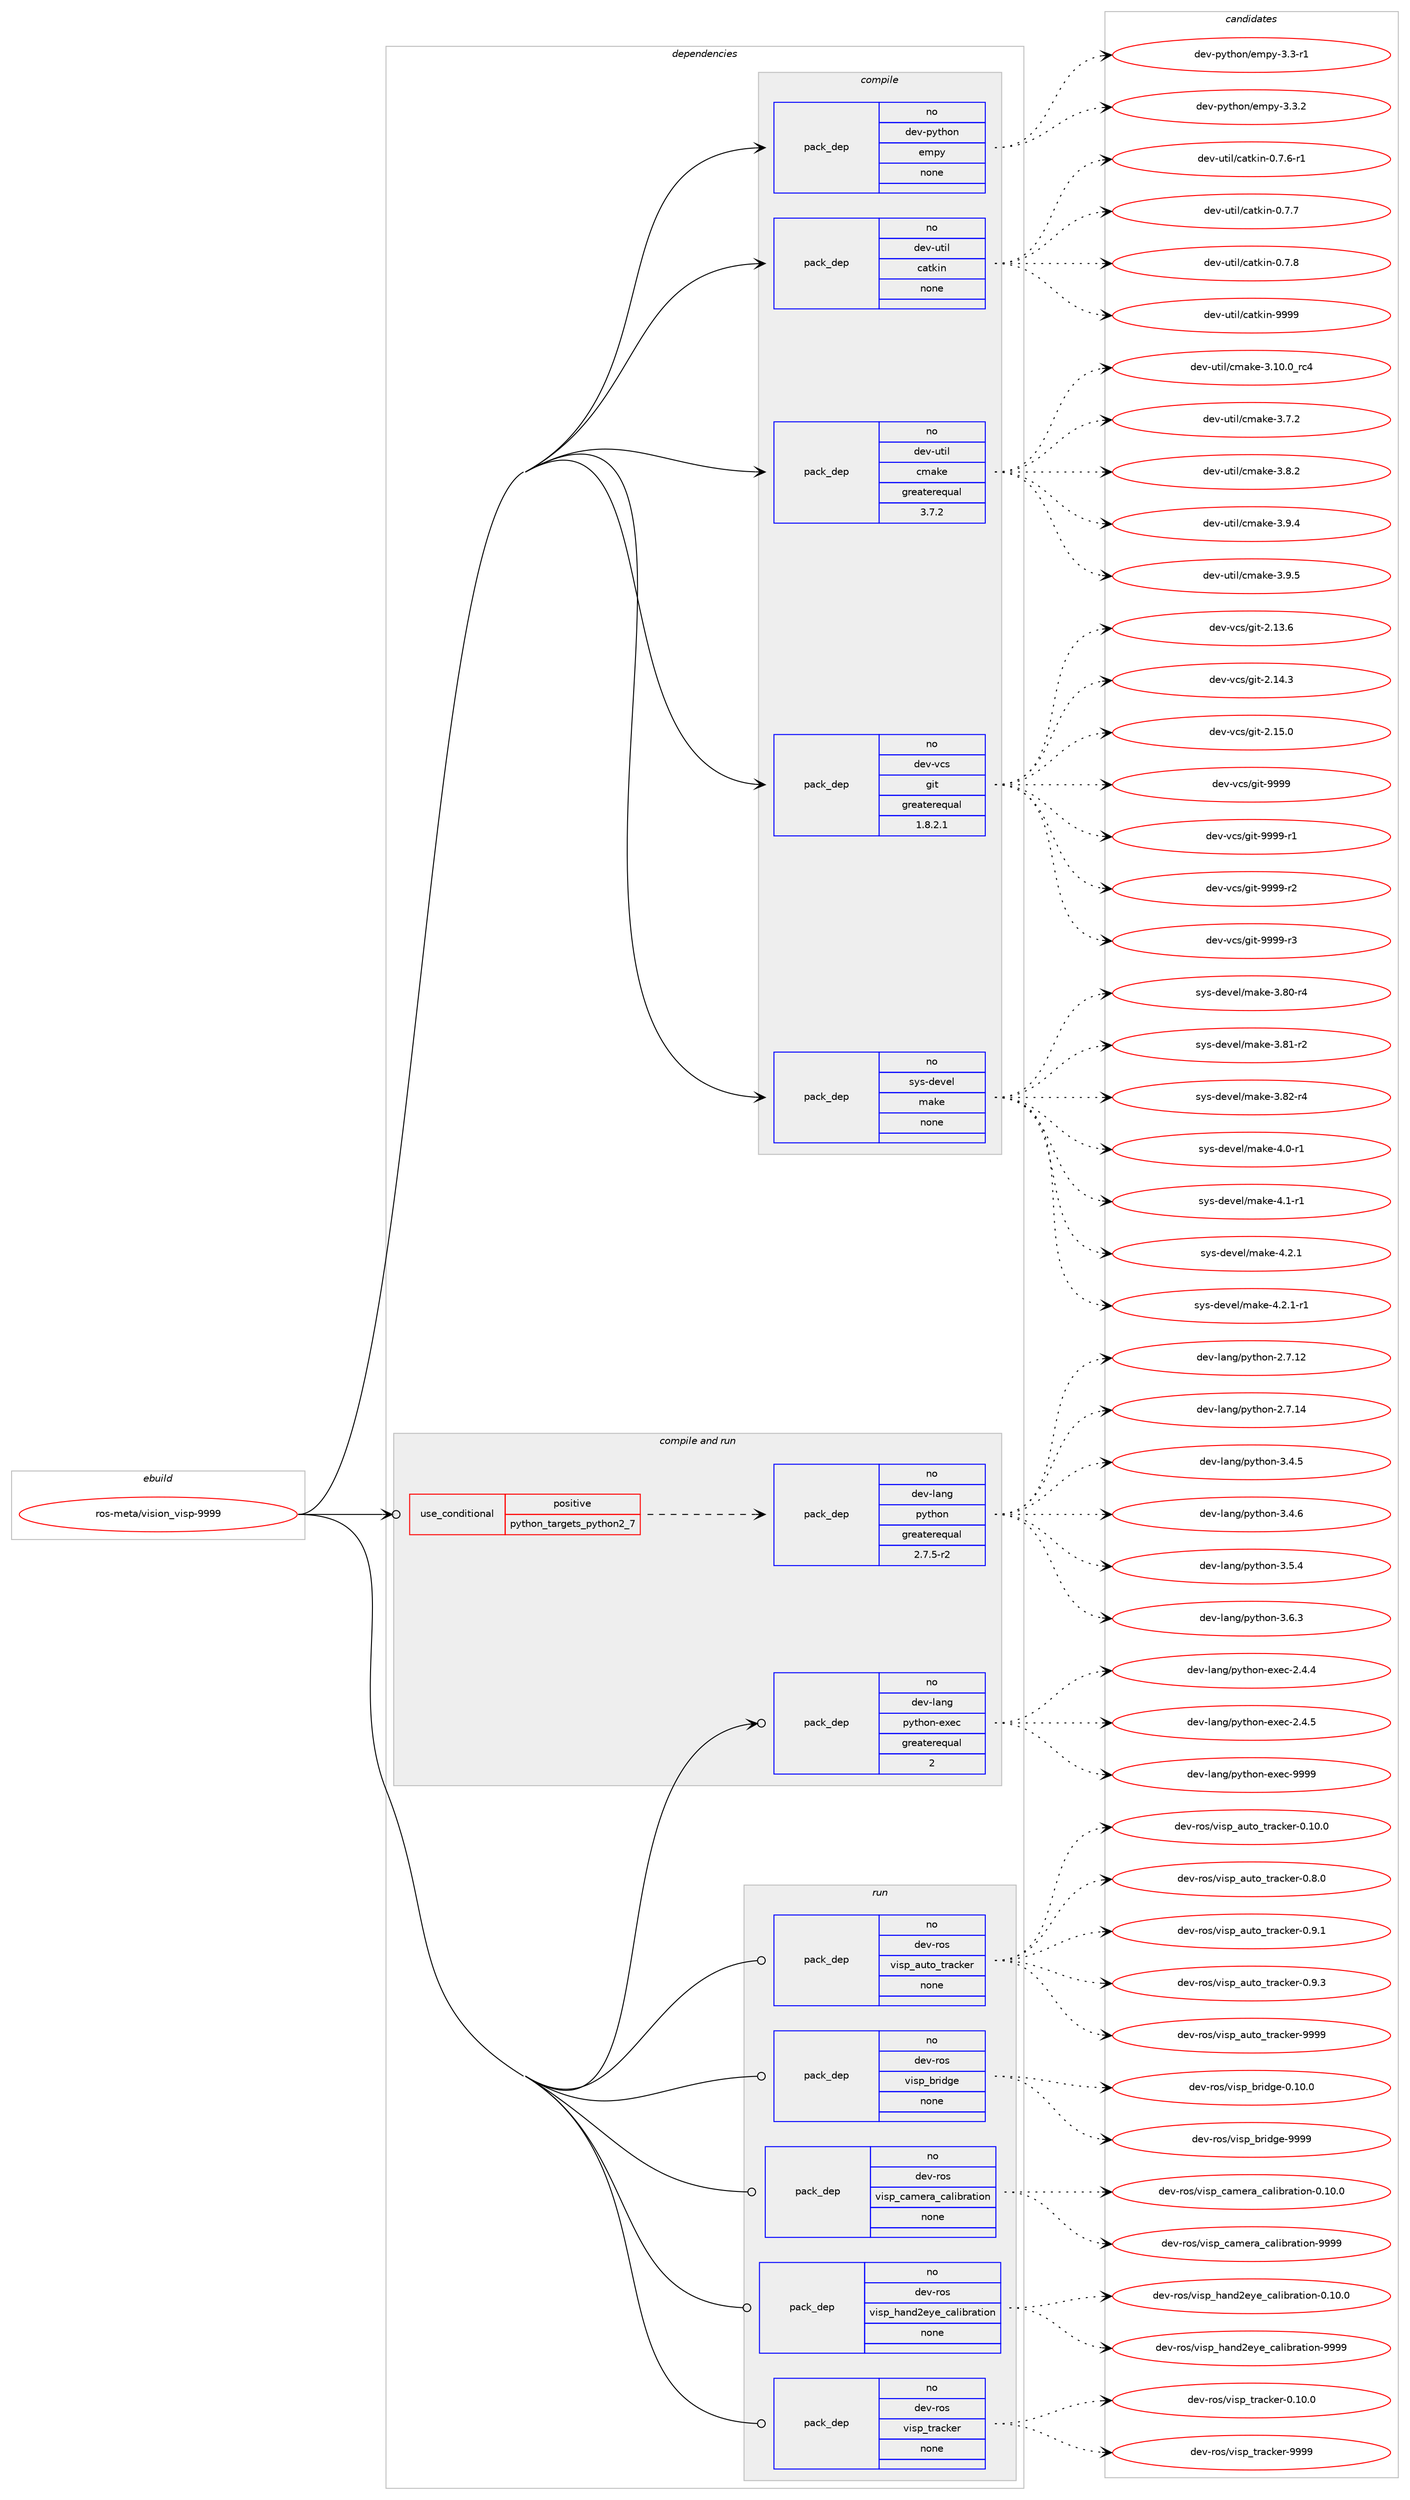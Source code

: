 digraph prolog {

# *************
# Graph options
# *************

newrank=true;
concentrate=true;
compound=true;
graph [rankdir=LR,fontname=Helvetica,fontsize=10,ranksep=1.5];#, ranksep=2.5, nodesep=0.2];
edge  [arrowhead=vee];
node  [fontname=Helvetica,fontsize=10];

# **********
# The ebuild
# **********

subgraph cluster_leftcol {
color=gray;
rank=same;
label=<<i>ebuild</i>>;
id [label="ros-meta/vision_visp-9999", color=red, width=4, href="../ros-meta/vision_visp-9999.svg"];
}

# ****************
# The dependencies
# ****************

subgraph cluster_midcol {
color=gray;
label=<<i>dependencies</i>>;
subgraph cluster_compile {
fillcolor="#eeeeee";
style=filled;
label=<<i>compile</i>>;
subgraph pack326571 {
dependency443324 [label=<<TABLE BORDER="0" CELLBORDER="1" CELLSPACING="0" CELLPADDING="4" WIDTH="220"><TR><TD ROWSPAN="6" CELLPADDING="30">pack_dep</TD></TR><TR><TD WIDTH="110">no</TD></TR><TR><TD>dev-python</TD></TR><TR><TD>empy</TD></TR><TR><TD>none</TD></TR><TR><TD></TD></TR></TABLE>>, shape=none, color=blue];
}
id:e -> dependency443324:w [weight=20,style="solid",arrowhead="vee"];
subgraph pack326572 {
dependency443325 [label=<<TABLE BORDER="0" CELLBORDER="1" CELLSPACING="0" CELLPADDING="4" WIDTH="220"><TR><TD ROWSPAN="6" CELLPADDING="30">pack_dep</TD></TR><TR><TD WIDTH="110">no</TD></TR><TR><TD>dev-util</TD></TR><TR><TD>catkin</TD></TR><TR><TD>none</TD></TR><TR><TD></TD></TR></TABLE>>, shape=none, color=blue];
}
id:e -> dependency443325:w [weight=20,style="solid",arrowhead="vee"];
subgraph pack326573 {
dependency443326 [label=<<TABLE BORDER="0" CELLBORDER="1" CELLSPACING="0" CELLPADDING="4" WIDTH="220"><TR><TD ROWSPAN="6" CELLPADDING="30">pack_dep</TD></TR><TR><TD WIDTH="110">no</TD></TR><TR><TD>dev-util</TD></TR><TR><TD>cmake</TD></TR><TR><TD>greaterequal</TD></TR><TR><TD>3.7.2</TD></TR></TABLE>>, shape=none, color=blue];
}
id:e -> dependency443326:w [weight=20,style="solid",arrowhead="vee"];
subgraph pack326574 {
dependency443327 [label=<<TABLE BORDER="0" CELLBORDER="1" CELLSPACING="0" CELLPADDING="4" WIDTH="220"><TR><TD ROWSPAN="6" CELLPADDING="30">pack_dep</TD></TR><TR><TD WIDTH="110">no</TD></TR><TR><TD>dev-vcs</TD></TR><TR><TD>git</TD></TR><TR><TD>greaterequal</TD></TR><TR><TD>1.8.2.1</TD></TR></TABLE>>, shape=none, color=blue];
}
id:e -> dependency443327:w [weight=20,style="solid",arrowhead="vee"];
subgraph pack326575 {
dependency443328 [label=<<TABLE BORDER="0" CELLBORDER="1" CELLSPACING="0" CELLPADDING="4" WIDTH="220"><TR><TD ROWSPAN="6" CELLPADDING="30">pack_dep</TD></TR><TR><TD WIDTH="110">no</TD></TR><TR><TD>sys-devel</TD></TR><TR><TD>make</TD></TR><TR><TD>none</TD></TR><TR><TD></TD></TR></TABLE>>, shape=none, color=blue];
}
id:e -> dependency443328:w [weight=20,style="solid",arrowhead="vee"];
}
subgraph cluster_compileandrun {
fillcolor="#eeeeee";
style=filled;
label=<<i>compile and run</i>>;
subgraph cond109104 {
dependency443329 [label=<<TABLE BORDER="0" CELLBORDER="1" CELLSPACING="0" CELLPADDING="4"><TR><TD ROWSPAN="3" CELLPADDING="10">use_conditional</TD></TR><TR><TD>positive</TD></TR><TR><TD>python_targets_python2_7</TD></TR></TABLE>>, shape=none, color=red];
subgraph pack326576 {
dependency443330 [label=<<TABLE BORDER="0" CELLBORDER="1" CELLSPACING="0" CELLPADDING="4" WIDTH="220"><TR><TD ROWSPAN="6" CELLPADDING="30">pack_dep</TD></TR><TR><TD WIDTH="110">no</TD></TR><TR><TD>dev-lang</TD></TR><TR><TD>python</TD></TR><TR><TD>greaterequal</TD></TR><TR><TD>2.7.5-r2</TD></TR></TABLE>>, shape=none, color=blue];
}
dependency443329:e -> dependency443330:w [weight=20,style="dashed",arrowhead="vee"];
}
id:e -> dependency443329:w [weight=20,style="solid",arrowhead="odotvee"];
subgraph pack326577 {
dependency443331 [label=<<TABLE BORDER="0" CELLBORDER="1" CELLSPACING="0" CELLPADDING="4" WIDTH="220"><TR><TD ROWSPAN="6" CELLPADDING="30">pack_dep</TD></TR><TR><TD WIDTH="110">no</TD></TR><TR><TD>dev-lang</TD></TR><TR><TD>python-exec</TD></TR><TR><TD>greaterequal</TD></TR><TR><TD>2</TD></TR></TABLE>>, shape=none, color=blue];
}
id:e -> dependency443331:w [weight=20,style="solid",arrowhead="odotvee"];
}
subgraph cluster_run {
fillcolor="#eeeeee";
style=filled;
label=<<i>run</i>>;
subgraph pack326578 {
dependency443332 [label=<<TABLE BORDER="0" CELLBORDER="1" CELLSPACING="0" CELLPADDING="4" WIDTH="220"><TR><TD ROWSPAN="6" CELLPADDING="30">pack_dep</TD></TR><TR><TD WIDTH="110">no</TD></TR><TR><TD>dev-ros</TD></TR><TR><TD>visp_auto_tracker</TD></TR><TR><TD>none</TD></TR><TR><TD></TD></TR></TABLE>>, shape=none, color=blue];
}
id:e -> dependency443332:w [weight=20,style="solid",arrowhead="odot"];
subgraph pack326579 {
dependency443333 [label=<<TABLE BORDER="0" CELLBORDER="1" CELLSPACING="0" CELLPADDING="4" WIDTH="220"><TR><TD ROWSPAN="6" CELLPADDING="30">pack_dep</TD></TR><TR><TD WIDTH="110">no</TD></TR><TR><TD>dev-ros</TD></TR><TR><TD>visp_bridge</TD></TR><TR><TD>none</TD></TR><TR><TD></TD></TR></TABLE>>, shape=none, color=blue];
}
id:e -> dependency443333:w [weight=20,style="solid",arrowhead="odot"];
subgraph pack326580 {
dependency443334 [label=<<TABLE BORDER="0" CELLBORDER="1" CELLSPACING="0" CELLPADDING="4" WIDTH="220"><TR><TD ROWSPAN="6" CELLPADDING="30">pack_dep</TD></TR><TR><TD WIDTH="110">no</TD></TR><TR><TD>dev-ros</TD></TR><TR><TD>visp_camera_calibration</TD></TR><TR><TD>none</TD></TR><TR><TD></TD></TR></TABLE>>, shape=none, color=blue];
}
id:e -> dependency443334:w [weight=20,style="solid",arrowhead="odot"];
subgraph pack326581 {
dependency443335 [label=<<TABLE BORDER="0" CELLBORDER="1" CELLSPACING="0" CELLPADDING="4" WIDTH="220"><TR><TD ROWSPAN="6" CELLPADDING="30">pack_dep</TD></TR><TR><TD WIDTH="110">no</TD></TR><TR><TD>dev-ros</TD></TR><TR><TD>visp_hand2eye_calibration</TD></TR><TR><TD>none</TD></TR><TR><TD></TD></TR></TABLE>>, shape=none, color=blue];
}
id:e -> dependency443335:w [weight=20,style="solid",arrowhead="odot"];
subgraph pack326582 {
dependency443336 [label=<<TABLE BORDER="0" CELLBORDER="1" CELLSPACING="0" CELLPADDING="4" WIDTH="220"><TR><TD ROWSPAN="6" CELLPADDING="30">pack_dep</TD></TR><TR><TD WIDTH="110">no</TD></TR><TR><TD>dev-ros</TD></TR><TR><TD>visp_tracker</TD></TR><TR><TD>none</TD></TR><TR><TD></TD></TR></TABLE>>, shape=none, color=blue];
}
id:e -> dependency443336:w [weight=20,style="solid",arrowhead="odot"];
}
}

# **************
# The candidates
# **************

subgraph cluster_choices {
rank=same;
color=gray;
label=<<i>candidates</i>>;

subgraph choice326571 {
color=black;
nodesep=1;
choice1001011184511212111610411111047101109112121455146514511449 [label="dev-python/empy-3.3-r1", color=red, width=4,href="../dev-python/empy-3.3-r1.svg"];
choice1001011184511212111610411111047101109112121455146514650 [label="dev-python/empy-3.3.2", color=red, width=4,href="../dev-python/empy-3.3.2.svg"];
dependency443324:e -> choice1001011184511212111610411111047101109112121455146514511449:w [style=dotted,weight="100"];
dependency443324:e -> choice1001011184511212111610411111047101109112121455146514650:w [style=dotted,weight="100"];
}
subgraph choice326572 {
color=black;
nodesep=1;
choice100101118451171161051084799971161071051104548465546544511449 [label="dev-util/catkin-0.7.6-r1", color=red, width=4,href="../dev-util/catkin-0.7.6-r1.svg"];
choice10010111845117116105108479997116107105110454846554655 [label="dev-util/catkin-0.7.7", color=red, width=4,href="../dev-util/catkin-0.7.7.svg"];
choice10010111845117116105108479997116107105110454846554656 [label="dev-util/catkin-0.7.8", color=red, width=4,href="../dev-util/catkin-0.7.8.svg"];
choice100101118451171161051084799971161071051104557575757 [label="dev-util/catkin-9999", color=red, width=4,href="../dev-util/catkin-9999.svg"];
dependency443325:e -> choice100101118451171161051084799971161071051104548465546544511449:w [style=dotted,weight="100"];
dependency443325:e -> choice10010111845117116105108479997116107105110454846554655:w [style=dotted,weight="100"];
dependency443325:e -> choice10010111845117116105108479997116107105110454846554656:w [style=dotted,weight="100"];
dependency443325:e -> choice100101118451171161051084799971161071051104557575757:w [style=dotted,weight="100"];
}
subgraph choice326573 {
color=black;
nodesep=1;
choice1001011184511711610510847991099710710145514649484648951149952 [label="dev-util/cmake-3.10.0_rc4", color=red, width=4,href="../dev-util/cmake-3.10.0_rc4.svg"];
choice10010111845117116105108479910997107101455146554650 [label="dev-util/cmake-3.7.2", color=red, width=4,href="../dev-util/cmake-3.7.2.svg"];
choice10010111845117116105108479910997107101455146564650 [label="dev-util/cmake-3.8.2", color=red, width=4,href="../dev-util/cmake-3.8.2.svg"];
choice10010111845117116105108479910997107101455146574652 [label="dev-util/cmake-3.9.4", color=red, width=4,href="../dev-util/cmake-3.9.4.svg"];
choice10010111845117116105108479910997107101455146574653 [label="dev-util/cmake-3.9.5", color=red, width=4,href="../dev-util/cmake-3.9.5.svg"];
dependency443326:e -> choice1001011184511711610510847991099710710145514649484648951149952:w [style=dotted,weight="100"];
dependency443326:e -> choice10010111845117116105108479910997107101455146554650:w [style=dotted,weight="100"];
dependency443326:e -> choice10010111845117116105108479910997107101455146564650:w [style=dotted,weight="100"];
dependency443326:e -> choice10010111845117116105108479910997107101455146574652:w [style=dotted,weight="100"];
dependency443326:e -> choice10010111845117116105108479910997107101455146574653:w [style=dotted,weight="100"];
}
subgraph choice326574 {
color=black;
nodesep=1;
choice10010111845118991154710310511645504649514654 [label="dev-vcs/git-2.13.6", color=red, width=4,href="../dev-vcs/git-2.13.6.svg"];
choice10010111845118991154710310511645504649524651 [label="dev-vcs/git-2.14.3", color=red, width=4,href="../dev-vcs/git-2.14.3.svg"];
choice10010111845118991154710310511645504649534648 [label="dev-vcs/git-2.15.0", color=red, width=4,href="../dev-vcs/git-2.15.0.svg"];
choice1001011184511899115471031051164557575757 [label="dev-vcs/git-9999", color=red, width=4,href="../dev-vcs/git-9999.svg"];
choice10010111845118991154710310511645575757574511449 [label="dev-vcs/git-9999-r1", color=red, width=4,href="../dev-vcs/git-9999-r1.svg"];
choice10010111845118991154710310511645575757574511450 [label="dev-vcs/git-9999-r2", color=red, width=4,href="../dev-vcs/git-9999-r2.svg"];
choice10010111845118991154710310511645575757574511451 [label="dev-vcs/git-9999-r3", color=red, width=4,href="../dev-vcs/git-9999-r3.svg"];
dependency443327:e -> choice10010111845118991154710310511645504649514654:w [style=dotted,weight="100"];
dependency443327:e -> choice10010111845118991154710310511645504649524651:w [style=dotted,weight="100"];
dependency443327:e -> choice10010111845118991154710310511645504649534648:w [style=dotted,weight="100"];
dependency443327:e -> choice1001011184511899115471031051164557575757:w [style=dotted,weight="100"];
dependency443327:e -> choice10010111845118991154710310511645575757574511449:w [style=dotted,weight="100"];
dependency443327:e -> choice10010111845118991154710310511645575757574511450:w [style=dotted,weight="100"];
dependency443327:e -> choice10010111845118991154710310511645575757574511451:w [style=dotted,weight="100"];
}
subgraph choice326575 {
color=black;
nodesep=1;
choice11512111545100101118101108471099710710145514656484511452 [label="sys-devel/make-3.80-r4", color=red, width=4,href="../sys-devel/make-3.80-r4.svg"];
choice11512111545100101118101108471099710710145514656494511450 [label="sys-devel/make-3.81-r2", color=red, width=4,href="../sys-devel/make-3.81-r2.svg"];
choice11512111545100101118101108471099710710145514656504511452 [label="sys-devel/make-3.82-r4", color=red, width=4,href="../sys-devel/make-3.82-r4.svg"];
choice115121115451001011181011084710997107101455246484511449 [label="sys-devel/make-4.0-r1", color=red, width=4,href="../sys-devel/make-4.0-r1.svg"];
choice115121115451001011181011084710997107101455246494511449 [label="sys-devel/make-4.1-r1", color=red, width=4,href="../sys-devel/make-4.1-r1.svg"];
choice115121115451001011181011084710997107101455246504649 [label="sys-devel/make-4.2.1", color=red, width=4,href="../sys-devel/make-4.2.1.svg"];
choice1151211154510010111810110847109971071014552465046494511449 [label="sys-devel/make-4.2.1-r1", color=red, width=4,href="../sys-devel/make-4.2.1-r1.svg"];
dependency443328:e -> choice11512111545100101118101108471099710710145514656484511452:w [style=dotted,weight="100"];
dependency443328:e -> choice11512111545100101118101108471099710710145514656494511450:w [style=dotted,weight="100"];
dependency443328:e -> choice11512111545100101118101108471099710710145514656504511452:w [style=dotted,weight="100"];
dependency443328:e -> choice115121115451001011181011084710997107101455246484511449:w [style=dotted,weight="100"];
dependency443328:e -> choice115121115451001011181011084710997107101455246494511449:w [style=dotted,weight="100"];
dependency443328:e -> choice115121115451001011181011084710997107101455246504649:w [style=dotted,weight="100"];
dependency443328:e -> choice1151211154510010111810110847109971071014552465046494511449:w [style=dotted,weight="100"];
}
subgraph choice326576 {
color=black;
nodesep=1;
choice10010111845108971101034711212111610411111045504655464950 [label="dev-lang/python-2.7.12", color=red, width=4,href="../dev-lang/python-2.7.12.svg"];
choice10010111845108971101034711212111610411111045504655464952 [label="dev-lang/python-2.7.14", color=red, width=4,href="../dev-lang/python-2.7.14.svg"];
choice100101118451089711010347112121116104111110455146524653 [label="dev-lang/python-3.4.5", color=red, width=4,href="../dev-lang/python-3.4.5.svg"];
choice100101118451089711010347112121116104111110455146524654 [label="dev-lang/python-3.4.6", color=red, width=4,href="../dev-lang/python-3.4.6.svg"];
choice100101118451089711010347112121116104111110455146534652 [label="dev-lang/python-3.5.4", color=red, width=4,href="../dev-lang/python-3.5.4.svg"];
choice100101118451089711010347112121116104111110455146544651 [label="dev-lang/python-3.6.3", color=red, width=4,href="../dev-lang/python-3.6.3.svg"];
dependency443330:e -> choice10010111845108971101034711212111610411111045504655464950:w [style=dotted,weight="100"];
dependency443330:e -> choice10010111845108971101034711212111610411111045504655464952:w [style=dotted,weight="100"];
dependency443330:e -> choice100101118451089711010347112121116104111110455146524653:w [style=dotted,weight="100"];
dependency443330:e -> choice100101118451089711010347112121116104111110455146524654:w [style=dotted,weight="100"];
dependency443330:e -> choice100101118451089711010347112121116104111110455146534652:w [style=dotted,weight="100"];
dependency443330:e -> choice100101118451089711010347112121116104111110455146544651:w [style=dotted,weight="100"];
}
subgraph choice326577 {
color=black;
nodesep=1;
choice1001011184510897110103471121211161041111104510112010199455046524652 [label="dev-lang/python-exec-2.4.4", color=red, width=4,href="../dev-lang/python-exec-2.4.4.svg"];
choice1001011184510897110103471121211161041111104510112010199455046524653 [label="dev-lang/python-exec-2.4.5", color=red, width=4,href="../dev-lang/python-exec-2.4.5.svg"];
choice10010111845108971101034711212111610411111045101120101994557575757 [label="dev-lang/python-exec-9999", color=red, width=4,href="../dev-lang/python-exec-9999.svg"];
dependency443331:e -> choice1001011184510897110103471121211161041111104510112010199455046524652:w [style=dotted,weight="100"];
dependency443331:e -> choice1001011184510897110103471121211161041111104510112010199455046524653:w [style=dotted,weight="100"];
dependency443331:e -> choice10010111845108971101034711212111610411111045101120101994557575757:w [style=dotted,weight="100"];
}
subgraph choice326578 {
color=black;
nodesep=1;
choice1001011184511411111547118105115112959711711611195116114979910710111445484649484648 [label="dev-ros/visp_auto_tracker-0.10.0", color=red, width=4,href="../dev-ros/visp_auto_tracker-0.10.0.svg"];
choice10010111845114111115471181051151129597117116111951161149799107101114454846564648 [label="dev-ros/visp_auto_tracker-0.8.0", color=red, width=4,href="../dev-ros/visp_auto_tracker-0.8.0.svg"];
choice10010111845114111115471181051151129597117116111951161149799107101114454846574649 [label="dev-ros/visp_auto_tracker-0.9.1", color=red, width=4,href="../dev-ros/visp_auto_tracker-0.9.1.svg"];
choice10010111845114111115471181051151129597117116111951161149799107101114454846574651 [label="dev-ros/visp_auto_tracker-0.9.3", color=red, width=4,href="../dev-ros/visp_auto_tracker-0.9.3.svg"];
choice100101118451141111154711810511511295971171161119511611497991071011144557575757 [label="dev-ros/visp_auto_tracker-9999", color=red, width=4,href="../dev-ros/visp_auto_tracker-9999.svg"];
dependency443332:e -> choice1001011184511411111547118105115112959711711611195116114979910710111445484649484648:w [style=dotted,weight="100"];
dependency443332:e -> choice10010111845114111115471181051151129597117116111951161149799107101114454846564648:w [style=dotted,weight="100"];
dependency443332:e -> choice10010111845114111115471181051151129597117116111951161149799107101114454846574649:w [style=dotted,weight="100"];
dependency443332:e -> choice10010111845114111115471181051151129597117116111951161149799107101114454846574651:w [style=dotted,weight="100"];
dependency443332:e -> choice100101118451141111154711810511511295971171161119511611497991071011144557575757:w [style=dotted,weight="100"];
}
subgraph choice326579 {
color=black;
nodesep=1;
choice1001011184511411111547118105115112959811410510010310145484649484648 [label="dev-ros/visp_bridge-0.10.0", color=red, width=4,href="../dev-ros/visp_bridge-0.10.0.svg"];
choice100101118451141111154711810511511295981141051001031014557575757 [label="dev-ros/visp_bridge-9999", color=red, width=4,href="../dev-ros/visp_bridge-9999.svg"];
dependency443333:e -> choice1001011184511411111547118105115112959811410510010310145484649484648:w [style=dotted,weight="100"];
dependency443333:e -> choice100101118451141111154711810511511295981141051001031014557575757:w [style=dotted,weight="100"];
}
subgraph choice326580 {
color=black;
nodesep=1;
choice100101118451141111154711810511511295999710910111497959997108105981149711610511111045484649484648 [label="dev-ros/visp_camera_calibration-0.10.0", color=red, width=4,href="../dev-ros/visp_camera_calibration-0.10.0.svg"];
choice10010111845114111115471181051151129599971091011149795999710810598114971161051111104557575757 [label="dev-ros/visp_camera_calibration-9999", color=red, width=4,href="../dev-ros/visp_camera_calibration-9999.svg"];
dependency443334:e -> choice100101118451141111154711810511511295999710910111497959997108105981149711610511111045484649484648:w [style=dotted,weight="100"];
dependency443334:e -> choice10010111845114111115471181051151129599971091011149795999710810598114971161051111104557575757:w [style=dotted,weight="100"];
}
subgraph choice326581 {
color=black;
nodesep=1;
choice1001011184511411111547118105115112951049711010050101121101959997108105981149711610511111045484649484648 [label="dev-ros/visp_hand2eye_calibration-0.10.0", color=red, width=4,href="../dev-ros/visp_hand2eye_calibration-0.10.0.svg"];
choice100101118451141111154711810511511295104971101005010112110195999710810598114971161051111104557575757 [label="dev-ros/visp_hand2eye_calibration-9999", color=red, width=4,href="../dev-ros/visp_hand2eye_calibration-9999.svg"];
dependency443335:e -> choice1001011184511411111547118105115112951049711010050101121101959997108105981149711610511111045484649484648:w [style=dotted,weight="100"];
dependency443335:e -> choice100101118451141111154711810511511295104971101005010112110195999710810598114971161051111104557575757:w [style=dotted,weight="100"];
}
subgraph choice326582 {
color=black;
nodesep=1;
choice100101118451141111154711810511511295116114979910710111445484649484648 [label="dev-ros/visp_tracker-0.10.0", color=red, width=4,href="../dev-ros/visp_tracker-0.10.0.svg"];
choice10010111845114111115471181051151129511611497991071011144557575757 [label="dev-ros/visp_tracker-9999", color=red, width=4,href="../dev-ros/visp_tracker-9999.svg"];
dependency443336:e -> choice100101118451141111154711810511511295116114979910710111445484649484648:w [style=dotted,weight="100"];
dependency443336:e -> choice10010111845114111115471181051151129511611497991071011144557575757:w [style=dotted,weight="100"];
}
}

}
